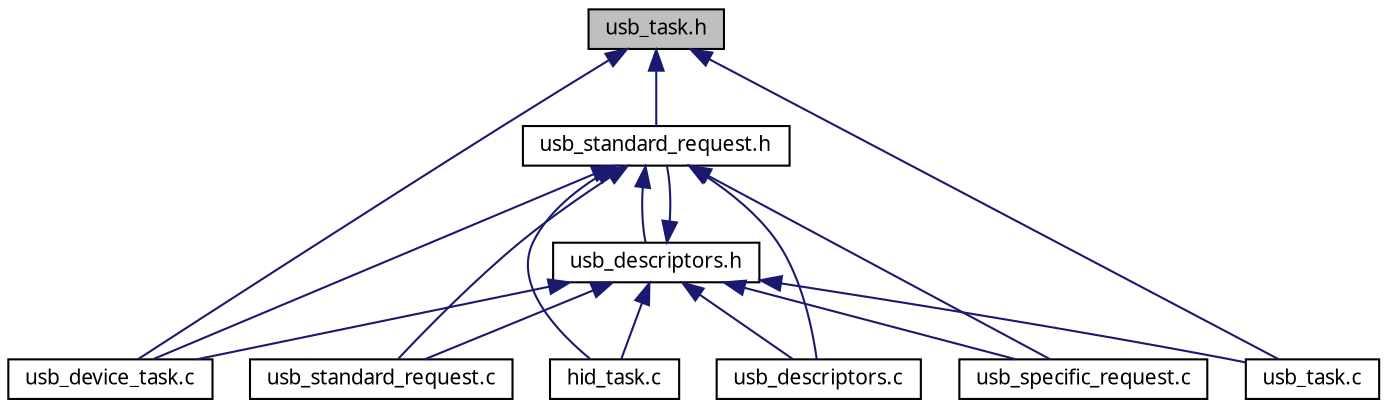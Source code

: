 digraph G
{
  edge [fontname="FreeSans.ttf",fontsize=10,labelfontname="FreeSans.ttf",labelfontsize=10];
  node [fontname="FreeSans.ttf",fontsize=10,shape=record];
  Node1 [label="usb_task.h",height=0.2,width=0.4,color="black", fillcolor="grey75", style="filled" fontcolor="black"];
  Node1 -> Node2 [dir=back,color="midnightblue",fontsize=10,style="solid",fontname="FreeSans.ttf"];
  Node2 [label="usb_device_task.c",height=0.2,width=0.4,color="black", fillcolor="white", style="filled",URL="$a00038.html"];
  Node1 -> Node3 [dir=back,color="midnightblue",fontsize=10,style="solid",fontname="FreeSans.ttf"];
  Node3 [label="usb_standard_request.h",height=0.2,width=0.4,color="black", fillcolor="white", style="filled",URL="$a00045.html"];
  Node3 -> Node4 [dir=back,color="midnightblue",fontsize=10,style="solid",fontname="FreeSans.ttf"];
  Node4 [label="usb_descriptors.h",height=0.2,width=0.4,color="black", fillcolor="white", style="filled",URL="$a00037.html"];
  Node4 -> Node5 [dir=back,color="midnightblue",fontsize=10,style="solid",fontname="FreeSans.ttf"];
  Node5 [label="hid_task.c",height=0.2,width=0.4,color="black", fillcolor="white", style="filled",URL="$a00022.html"];
  Node4 -> Node6 [dir=back,color="midnightblue",fontsize=10,style="solid",fontname="FreeSans.ttf"];
  Node6 [label="usb_descriptors.c",height=0.2,width=0.4,color="black", fillcolor="white", style="filled",URL="$a00036.html"];
  Node4 -> Node7 [dir=back,color="midnightblue",fontsize=10,style="solid",fontname="FreeSans.ttf"];
  Node7 [label="usb_specific_request.c",height=0.2,width=0.4,color="black", fillcolor="white", style="filled",URL="$a00042.html"];
  Node4 -> Node2 [dir=back,color="midnightblue",fontsize=10,style="solid",fontname="FreeSans.ttf"];
  Node4 -> Node8 [dir=back,color="midnightblue",fontsize=10,style="solid",fontname="FreeSans.ttf"];
  Node8 [label="usb_standard_request.c",height=0.2,width=0.4,color="black", fillcolor="white", style="filled",URL="$a00044.html"];
  Node4 -> Node3 [dir=back,color="midnightblue",fontsize=10,style="solid",fontname="FreeSans.ttf"];
  Node4 -> Node9 [dir=back,color="midnightblue",fontsize=10,style="solid",fontname="FreeSans.ttf"];
  Node9 [label="usb_task.c",height=0.2,width=0.4,color="black", fillcolor="white", style="filled",URL="$a00046.html"];
  Node3 -> Node5 [dir=back,color="midnightblue",fontsize=10,style="solid",fontname="FreeSans.ttf"];
  Node3 -> Node6 [dir=back,color="midnightblue",fontsize=10,style="solid",fontname="FreeSans.ttf"];
  Node3 -> Node7 [dir=back,color="midnightblue",fontsize=10,style="solid",fontname="FreeSans.ttf"];
  Node3 -> Node2 [dir=back,color="midnightblue",fontsize=10,style="solid",fontname="FreeSans.ttf"];
  Node3 -> Node8 [dir=back,color="midnightblue",fontsize=10,style="solid",fontname="FreeSans.ttf"];
  Node1 -> Node9 [dir=back,color="midnightblue",fontsize=10,style="solid",fontname="FreeSans.ttf"];
}
